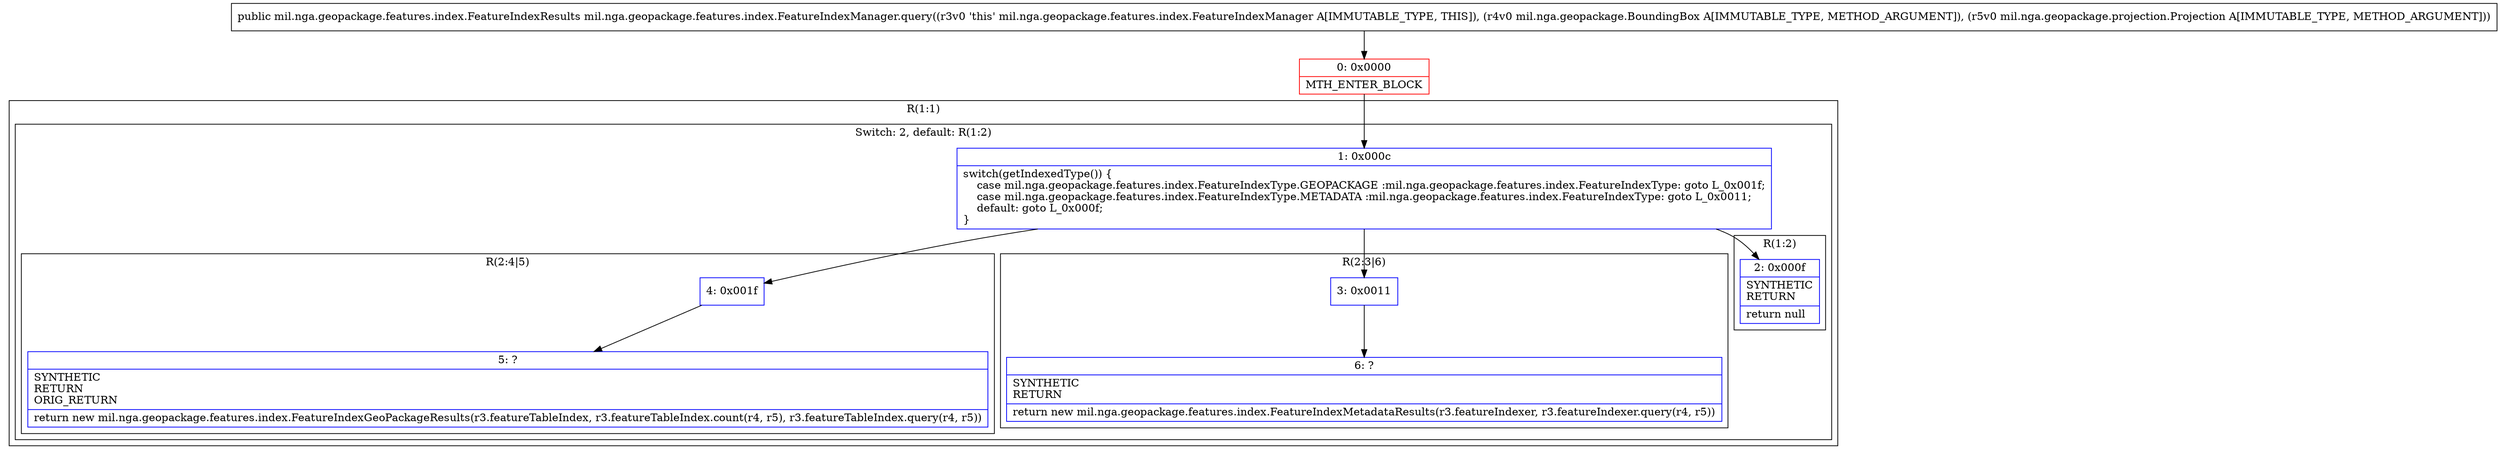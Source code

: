 digraph "CFG formil.nga.geopackage.features.index.FeatureIndexManager.query(Lmil\/nga\/geopackage\/BoundingBox;Lmil\/nga\/geopackage\/projection\/Projection;)Lmil\/nga\/geopackage\/features\/index\/FeatureIndexResults;" {
subgraph cluster_Region_2136149651 {
label = "R(1:1)";
node [shape=record,color=blue];
subgraph cluster_SwitchRegion_1808207638 {
label = "Switch: 2, default: R(1:2)";
node [shape=record,color=blue];
Node_1 [shape=record,label="{1\:\ 0x000c|switch(getIndexedType()) \{\l    case mil.nga.geopackage.features.index.FeatureIndexType.GEOPACKAGE :mil.nga.geopackage.features.index.FeatureIndexType: goto L_0x001f;\l    case mil.nga.geopackage.features.index.FeatureIndexType.METADATA :mil.nga.geopackage.features.index.FeatureIndexType: goto L_0x0011;\l    default: goto L_0x000f;\l\}\l}"];
subgraph cluster_Region_945072161 {
label = "R(2:4|5)";
node [shape=record,color=blue];
Node_4 [shape=record,label="{4\:\ 0x001f}"];
Node_5 [shape=record,label="{5\:\ ?|SYNTHETIC\lRETURN\lORIG_RETURN\l|return new mil.nga.geopackage.features.index.FeatureIndexGeoPackageResults(r3.featureTableIndex, r3.featureTableIndex.count(r4, r5), r3.featureTableIndex.query(r4, r5))\l}"];
}
subgraph cluster_Region_1729053015 {
label = "R(2:3|6)";
node [shape=record,color=blue];
Node_3 [shape=record,label="{3\:\ 0x0011}"];
Node_6 [shape=record,label="{6\:\ ?|SYNTHETIC\lRETURN\l|return new mil.nga.geopackage.features.index.FeatureIndexMetadataResults(r3.featureIndexer, r3.featureIndexer.query(r4, r5))\l}"];
}
subgraph cluster_Region_5242035 {
label = "R(1:2)";
node [shape=record,color=blue];
Node_2 [shape=record,label="{2\:\ 0x000f|SYNTHETIC\lRETURN\l|return null\l}"];
}
}
}
Node_0 [shape=record,color=red,label="{0\:\ 0x0000|MTH_ENTER_BLOCK\l}"];
MethodNode[shape=record,label="{public mil.nga.geopackage.features.index.FeatureIndexResults mil.nga.geopackage.features.index.FeatureIndexManager.query((r3v0 'this' mil.nga.geopackage.features.index.FeatureIndexManager A[IMMUTABLE_TYPE, THIS]), (r4v0 mil.nga.geopackage.BoundingBox A[IMMUTABLE_TYPE, METHOD_ARGUMENT]), (r5v0 mil.nga.geopackage.projection.Projection A[IMMUTABLE_TYPE, METHOD_ARGUMENT])) }"];
MethodNode -> Node_0;
Node_1 -> Node_2;
Node_1 -> Node_3;
Node_1 -> Node_4;
Node_4 -> Node_5;
Node_3 -> Node_6;
Node_0 -> Node_1;
}

